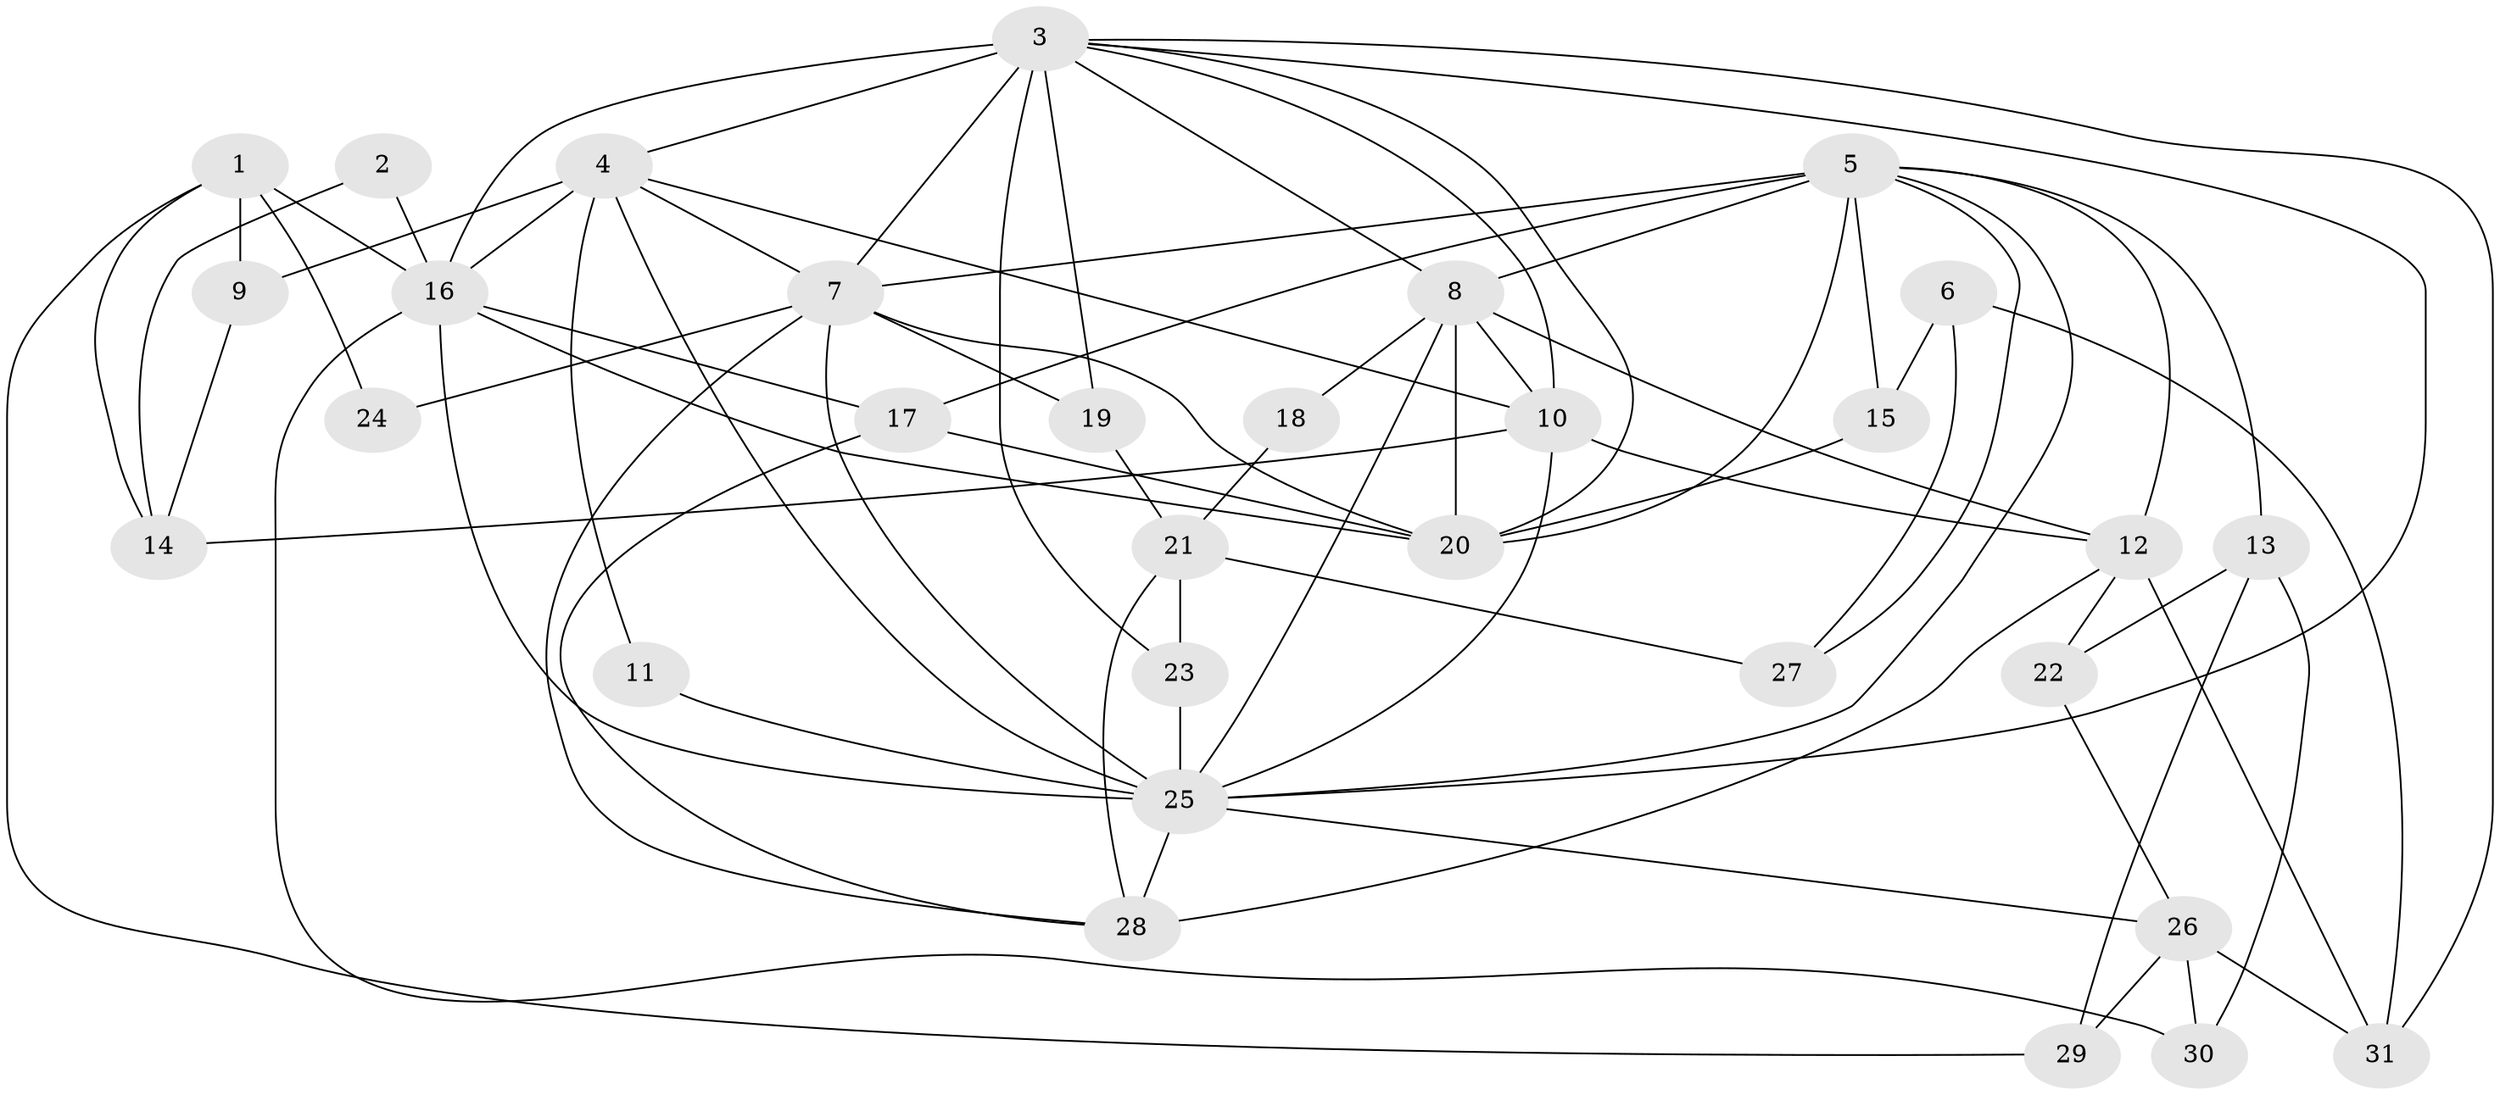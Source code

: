 // original degree distribution, {5: 0.1774193548387097, 2: 0.0967741935483871, 3: 0.3225806451612903, 4: 0.25806451612903225, 7: 0.04838709677419355, 6: 0.0967741935483871}
// Generated by graph-tools (version 1.1) at 2025/35/03/09/25 02:35:55]
// undirected, 31 vertices, 75 edges
graph export_dot {
graph [start="1"]
  node [color=gray90,style=filled];
  1;
  2;
  3;
  4;
  5;
  6;
  7;
  8;
  9;
  10;
  11;
  12;
  13;
  14;
  15;
  16;
  17;
  18;
  19;
  20;
  21;
  22;
  23;
  24;
  25;
  26;
  27;
  28;
  29;
  30;
  31;
  1 -- 9 [weight=1.0];
  1 -- 14 [weight=1.0];
  1 -- 16 [weight=1.0];
  1 -- 24 [weight=1.0];
  1 -- 29 [weight=1.0];
  2 -- 14 [weight=1.0];
  2 -- 16 [weight=1.0];
  3 -- 4 [weight=1.0];
  3 -- 7 [weight=2.0];
  3 -- 8 [weight=1.0];
  3 -- 10 [weight=1.0];
  3 -- 16 [weight=2.0];
  3 -- 19 [weight=1.0];
  3 -- 20 [weight=1.0];
  3 -- 23 [weight=1.0];
  3 -- 25 [weight=1.0];
  3 -- 31 [weight=1.0];
  4 -- 7 [weight=1.0];
  4 -- 9 [weight=1.0];
  4 -- 10 [weight=1.0];
  4 -- 11 [weight=1.0];
  4 -- 16 [weight=1.0];
  4 -- 25 [weight=1.0];
  5 -- 7 [weight=1.0];
  5 -- 8 [weight=2.0];
  5 -- 12 [weight=2.0];
  5 -- 13 [weight=2.0];
  5 -- 15 [weight=1.0];
  5 -- 17 [weight=1.0];
  5 -- 20 [weight=2.0];
  5 -- 25 [weight=1.0];
  5 -- 27 [weight=1.0];
  6 -- 15 [weight=1.0];
  6 -- 27 [weight=1.0];
  6 -- 31 [weight=1.0];
  7 -- 19 [weight=1.0];
  7 -- 20 [weight=2.0];
  7 -- 24 [weight=1.0];
  7 -- 25 [weight=1.0];
  7 -- 28 [weight=1.0];
  8 -- 10 [weight=1.0];
  8 -- 12 [weight=1.0];
  8 -- 18 [weight=1.0];
  8 -- 20 [weight=4.0];
  8 -- 25 [weight=1.0];
  9 -- 14 [weight=1.0];
  10 -- 12 [weight=1.0];
  10 -- 14 [weight=1.0];
  10 -- 25 [weight=1.0];
  11 -- 25 [weight=1.0];
  12 -- 22 [weight=1.0];
  12 -- 28 [weight=2.0];
  12 -- 31 [weight=1.0];
  13 -- 22 [weight=1.0];
  13 -- 29 [weight=1.0];
  13 -- 30 [weight=1.0];
  15 -- 20 [weight=1.0];
  16 -- 17 [weight=1.0];
  16 -- 20 [weight=1.0];
  16 -- 25 [weight=2.0];
  16 -- 30 [weight=1.0];
  17 -- 20 [weight=1.0];
  17 -- 28 [weight=1.0];
  18 -- 21 [weight=1.0];
  19 -- 21 [weight=1.0];
  21 -- 23 [weight=1.0];
  21 -- 27 [weight=1.0];
  21 -- 28 [weight=1.0];
  22 -- 26 [weight=1.0];
  23 -- 25 [weight=1.0];
  25 -- 26 [weight=1.0];
  25 -- 28 [weight=1.0];
  26 -- 29 [weight=1.0];
  26 -- 30 [weight=1.0];
  26 -- 31 [weight=1.0];
}
